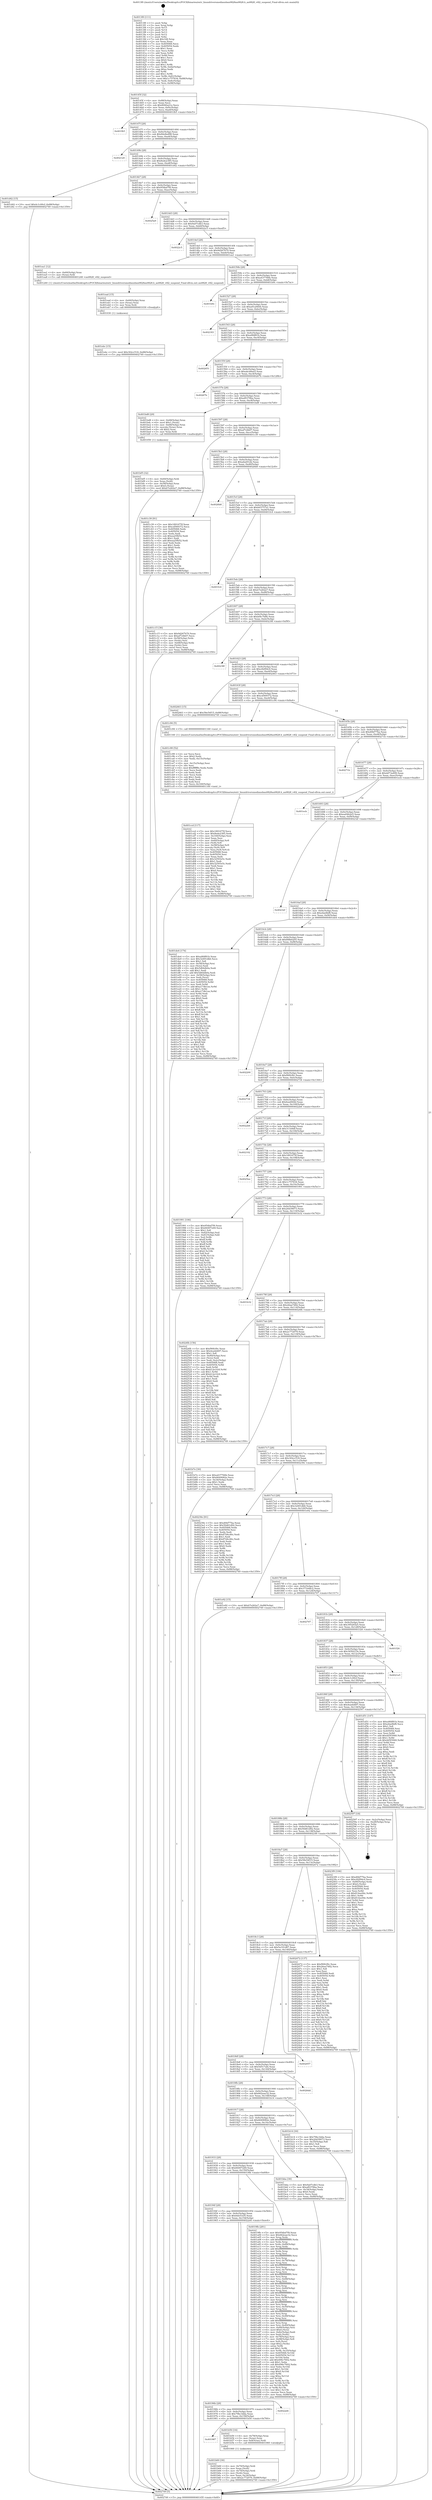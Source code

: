 digraph "0x4013f0" {
  label = "0x4013f0 (/mnt/c/Users/mathe/Desktop/tcc/POCII/binaries/extr_linuxdriversmediausbau0828au0828.h_au0828_v4l2_suspend_Final-ollvm.out::main(0))"
  labelloc = "t"
  node[shape=record]

  Entry [label="",width=0.3,height=0.3,shape=circle,fillcolor=black,style=filled]
  "0x40145f" [label="{
     0x40145f [32]\l
     | [instrs]\l
     &nbsp;&nbsp;0x40145f \<+6\>: mov -0x88(%rbp),%eax\l
     &nbsp;&nbsp;0x401465 \<+2\>: mov %eax,%ecx\l
     &nbsp;&nbsp;0x401467 \<+6\>: sub $0x8040a21e,%ecx\l
     &nbsp;&nbsp;0x40146d \<+6\>: mov %eax,-0x9c(%rbp)\l
     &nbsp;&nbsp;0x401473 \<+6\>: mov %ecx,-0xa0(%rbp)\l
     &nbsp;&nbsp;0x401479 \<+6\>: je 0000000000401fb5 \<main+0xbc5\>\l
  }"]
  "0x401fb5" [label="{
     0x401fb5\l
  }", style=dashed]
  "0x40147f" [label="{
     0x40147f [28]\l
     | [instrs]\l
     &nbsp;&nbsp;0x40147f \<+5\>: jmp 0000000000401484 \<main+0x94\>\l
     &nbsp;&nbsp;0x401484 \<+6\>: mov -0x9c(%rbp),%eax\l
     &nbsp;&nbsp;0x40148a \<+5\>: sub $0x84e8ed98,%eax\l
     &nbsp;&nbsp;0x40148f \<+6\>: mov %eax,-0xa4(%rbp)\l
     &nbsp;&nbsp;0x401495 \<+6\>: je 0000000000402120 \<main+0xd30\>\l
  }"]
  Exit [label="",width=0.3,height=0.3,shape=circle,fillcolor=black,style=filled,peripheries=2]
  "0x402120" [label="{
     0x402120\l
  }", style=dashed]
  "0x40149b" [label="{
     0x40149b [28]\l
     | [instrs]\l
     &nbsp;&nbsp;0x40149b \<+5\>: jmp 00000000004014a0 \<main+0xb0\>\l
     &nbsp;&nbsp;0x4014a0 \<+6\>: mov -0x9c(%rbp),%eax\l
     &nbsp;&nbsp;0x4014a6 \<+5\>: sub $0x8ede2385,%eax\l
     &nbsp;&nbsp;0x4014ab \<+6\>: mov %eax,-0xa8(%rbp)\l
     &nbsp;&nbsp;0x4014b1 \<+6\>: je 0000000000401d42 \<main+0x952\>\l
  }"]
  "0x401ebc" [label="{
     0x401ebc [15]\l
     | [instrs]\l
     &nbsp;&nbsp;0x401ebc \<+10\>: movl $0x302cc518,-0x88(%rbp)\l
     &nbsp;&nbsp;0x401ec6 \<+5\>: jmp 0000000000402749 \<main+0x1359\>\l
  }"]
  "0x401d42" [label="{
     0x401d42 [15]\l
     | [instrs]\l
     &nbsp;&nbsp;0x401d42 \<+10\>: movl $0x4c1c00cf,-0x88(%rbp)\l
     &nbsp;&nbsp;0x401d4c \<+5\>: jmp 0000000000402749 \<main+0x1359\>\l
  }"]
  "0x4014b7" [label="{
     0x4014b7 [28]\l
     | [instrs]\l
     &nbsp;&nbsp;0x4014b7 \<+5\>: jmp 00000000004014bc \<main+0xcc\>\l
     &nbsp;&nbsp;0x4014bc \<+6\>: mov -0x9c(%rbp),%eax\l
     &nbsp;&nbsp;0x4014c2 \<+5\>: sub $0x954bd7f9,%eax\l
     &nbsp;&nbsp;0x4014c7 \<+6\>: mov %eax,-0xac(%rbp)\l
     &nbsp;&nbsp;0x4014cd \<+6\>: je 00000000004025a9 \<main+0x11b9\>\l
  }"]
  "0x401ead" [label="{
     0x401ead [15]\l
     | [instrs]\l
     &nbsp;&nbsp;0x401ead \<+4\>: mov -0x60(%rbp),%rax\l
     &nbsp;&nbsp;0x401eb1 \<+3\>: mov (%rax),%rax\l
     &nbsp;&nbsp;0x401eb4 \<+3\>: mov %rax,%rdi\l
     &nbsp;&nbsp;0x401eb7 \<+5\>: call 0000000000401030 \<free@plt\>\l
     | [calls]\l
     &nbsp;&nbsp;0x401030 \{1\} (unknown)\l
  }"]
  "0x4025a9" [label="{
     0x4025a9\l
  }", style=dashed]
  "0x4014d3" [label="{
     0x4014d3 [28]\l
     | [instrs]\l
     &nbsp;&nbsp;0x4014d3 \<+5\>: jmp 00000000004014d8 \<main+0xe8\>\l
     &nbsp;&nbsp;0x4014d8 \<+6\>: mov -0x9c(%rbp),%eax\l
     &nbsp;&nbsp;0x4014de \<+5\>: sub $0x9a07cdb3,%eax\l
     &nbsp;&nbsp;0x4014e3 \<+6\>: mov %eax,-0xb0(%rbp)\l
     &nbsp;&nbsp;0x4014e9 \<+6\>: je 00000000004022c5 \<main+0xed5\>\l
  }"]
  "0x401ccd" [label="{
     0x401ccd [117]\l
     | [instrs]\l
     &nbsp;&nbsp;0x401ccd \<+5\>: mov $0x1891675f,%ecx\l
     &nbsp;&nbsp;0x401cd2 \<+5\>: mov $0x8ede2385,%edx\l
     &nbsp;&nbsp;0x401cd7 \<+6\>: mov -0x160(%rbp),%esi\l
     &nbsp;&nbsp;0x401cdd \<+3\>: imul %eax,%esi\l
     &nbsp;&nbsp;0x401ce0 \<+4\>: mov -0x60(%rbp),%r8\l
     &nbsp;&nbsp;0x401ce4 \<+3\>: mov (%r8),%r8\l
     &nbsp;&nbsp;0x401ce7 \<+4\>: mov -0x58(%rbp),%r9\l
     &nbsp;&nbsp;0x401ceb \<+3\>: movslq (%r9),%r9\l
     &nbsp;&nbsp;0x401cee \<+4\>: mov %esi,(%r8,%r9,4)\l
     &nbsp;&nbsp;0x401cf2 \<+7\>: mov 0x405068,%eax\l
     &nbsp;&nbsp;0x401cf9 \<+7\>: mov 0x405054,%esi\l
     &nbsp;&nbsp;0x401d00 \<+2\>: mov %eax,%edi\l
     &nbsp;&nbsp;0x401d02 \<+6\>: sub $0x32593e5c,%edi\l
     &nbsp;&nbsp;0x401d08 \<+3\>: sub $0x1,%edi\l
     &nbsp;&nbsp;0x401d0b \<+6\>: add $0x32593e5c,%edi\l
     &nbsp;&nbsp;0x401d11 \<+3\>: imul %edi,%eax\l
     &nbsp;&nbsp;0x401d14 \<+3\>: and $0x1,%eax\l
     &nbsp;&nbsp;0x401d17 \<+3\>: cmp $0x0,%eax\l
     &nbsp;&nbsp;0x401d1a \<+4\>: sete %r10b\l
     &nbsp;&nbsp;0x401d1e \<+3\>: cmp $0xa,%esi\l
     &nbsp;&nbsp;0x401d21 \<+4\>: setl %r11b\l
     &nbsp;&nbsp;0x401d25 \<+3\>: mov %r10b,%bl\l
     &nbsp;&nbsp;0x401d28 \<+3\>: and %r11b,%bl\l
     &nbsp;&nbsp;0x401d2b \<+3\>: xor %r11b,%r10b\l
     &nbsp;&nbsp;0x401d2e \<+3\>: or %r10b,%bl\l
     &nbsp;&nbsp;0x401d31 \<+3\>: test $0x1,%bl\l
     &nbsp;&nbsp;0x401d34 \<+3\>: cmovne %edx,%ecx\l
     &nbsp;&nbsp;0x401d37 \<+6\>: mov %ecx,-0x88(%rbp)\l
     &nbsp;&nbsp;0x401d3d \<+5\>: jmp 0000000000402749 \<main+0x1359\>\l
  }"]
  "0x4022c5" [label="{
     0x4022c5\l
  }", style=dashed]
  "0x4014ef" [label="{
     0x4014ef [28]\l
     | [instrs]\l
     &nbsp;&nbsp;0x4014ef \<+5\>: jmp 00000000004014f4 \<main+0x104\>\l
     &nbsp;&nbsp;0x4014f4 \<+6\>: mov -0x9c(%rbp),%eax\l
     &nbsp;&nbsp;0x4014fa \<+5\>: sub $0x9d267b70,%eax\l
     &nbsp;&nbsp;0x4014ff \<+6\>: mov %eax,-0xb4(%rbp)\l
     &nbsp;&nbsp;0x401505 \<+6\>: je 0000000000401ea1 \<main+0xab1\>\l
  }"]
  "0x401c99" [label="{
     0x401c99 [52]\l
     | [instrs]\l
     &nbsp;&nbsp;0x401c99 \<+2\>: xor %ecx,%ecx\l
     &nbsp;&nbsp;0x401c9b \<+5\>: mov $0x2,%edx\l
     &nbsp;&nbsp;0x401ca0 \<+6\>: mov %edx,-0x15c(%rbp)\l
     &nbsp;&nbsp;0x401ca6 \<+1\>: cltd\l
     &nbsp;&nbsp;0x401ca7 \<+6\>: mov -0x15c(%rbp),%esi\l
     &nbsp;&nbsp;0x401cad \<+2\>: idiv %esi\l
     &nbsp;&nbsp;0x401caf \<+6\>: imul $0xfffffffe,%edx,%edx\l
     &nbsp;&nbsp;0x401cb5 \<+2\>: mov %ecx,%edi\l
     &nbsp;&nbsp;0x401cb7 \<+2\>: sub %edx,%edi\l
     &nbsp;&nbsp;0x401cb9 \<+2\>: mov %ecx,%edx\l
     &nbsp;&nbsp;0x401cbb \<+3\>: sub $0x1,%edx\l
     &nbsp;&nbsp;0x401cbe \<+2\>: add %edx,%edi\l
     &nbsp;&nbsp;0x401cc0 \<+2\>: sub %edi,%ecx\l
     &nbsp;&nbsp;0x401cc2 \<+6\>: mov %ecx,-0x160(%rbp)\l
     &nbsp;&nbsp;0x401cc8 \<+5\>: call 0000000000401160 \<next_i\>\l
     | [calls]\l
     &nbsp;&nbsp;0x401160 \{1\} (/mnt/c/Users/mathe/Desktop/tcc/POCII/binaries/extr_linuxdriversmediausbau0828au0828.h_au0828_v4l2_suspend_Final-ollvm.out::next_i)\l
  }"]
  "0x401ea1" [label="{
     0x401ea1 [12]\l
     | [instrs]\l
     &nbsp;&nbsp;0x401ea1 \<+4\>: mov -0x60(%rbp),%rax\l
     &nbsp;&nbsp;0x401ea5 \<+3\>: mov (%rax),%rdi\l
     &nbsp;&nbsp;0x401ea8 \<+5\>: call 0000000000401240 \<au0828_v4l2_suspend\>\l
     | [calls]\l
     &nbsp;&nbsp;0x401240 \{1\} (/mnt/c/Users/mathe/Desktop/tcc/POCII/binaries/extr_linuxdriversmediausbau0828au0828.h_au0828_v4l2_suspend_Final-ollvm.out::au0828_v4l2_suspend)\l
  }"]
  "0x40150b" [label="{
     0x40150b [28]\l
     | [instrs]\l
     &nbsp;&nbsp;0x40150b \<+5\>: jmp 0000000000401510 \<main+0x120\>\l
     &nbsp;&nbsp;0x401510 \<+6\>: mov -0x9c(%rbp),%eax\l
     &nbsp;&nbsp;0x401516 \<+5\>: sub $0xa437766b,%eax\l
     &nbsp;&nbsp;0x40151b \<+6\>: mov %eax,-0xb8(%rbp)\l
     &nbsp;&nbsp;0x401521 \<+6\>: je 0000000000401b9c \<main+0x7ac\>\l
  }"]
  "0x401bf5" [label="{
     0x401bf5 [32]\l
     | [instrs]\l
     &nbsp;&nbsp;0x401bf5 \<+4\>: mov -0x60(%rbp),%rdi\l
     &nbsp;&nbsp;0x401bf9 \<+3\>: mov %rax,(%rdi)\l
     &nbsp;&nbsp;0x401bfc \<+4\>: mov -0x58(%rbp),%rax\l
     &nbsp;&nbsp;0x401c00 \<+6\>: movl $0x0,(%rax)\l
     &nbsp;&nbsp;0x401c06 \<+10\>: movl $0xb7e262a7,-0x88(%rbp)\l
     &nbsp;&nbsp;0x401c10 \<+5\>: jmp 0000000000402749 \<main+0x1359\>\l
  }"]
  "0x401b9c" [label="{
     0x401b9c\l
  }", style=dashed]
  "0x401527" [label="{
     0x401527 [28]\l
     | [instrs]\l
     &nbsp;&nbsp;0x401527 \<+5\>: jmp 000000000040152c \<main+0x13c\>\l
     &nbsp;&nbsp;0x40152c \<+6\>: mov -0x9c(%rbp),%eax\l
     &nbsp;&nbsp;0x401532 \<+5\>: sub $0xa91a9444,%eax\l
     &nbsp;&nbsp;0x401537 \<+6\>: mov %eax,-0xbc(%rbp)\l
     &nbsp;&nbsp;0x40153d \<+6\>: je 0000000000402183 \<main+0xd93\>\l
  }"]
  "0x401b60" [label="{
     0x401b60 [30]\l
     | [instrs]\l
     &nbsp;&nbsp;0x401b60 \<+4\>: mov -0x70(%rbp),%rdi\l
     &nbsp;&nbsp;0x401b64 \<+2\>: mov %eax,(%rdi)\l
     &nbsp;&nbsp;0x401b66 \<+4\>: mov -0x70(%rbp),%rdi\l
     &nbsp;&nbsp;0x401b6a \<+2\>: mov (%rdi),%eax\l
     &nbsp;&nbsp;0x401b6c \<+3\>: mov %eax,-0x34(%rbp)\l
     &nbsp;&nbsp;0x401b6f \<+10\>: movl $0x2c772079,-0x88(%rbp)\l
     &nbsp;&nbsp;0x401b79 \<+5\>: jmp 0000000000402749 \<main+0x1359\>\l
  }"]
  "0x402183" [label="{
     0x402183\l
  }", style=dashed]
  "0x401543" [label="{
     0x401543 [28]\l
     | [instrs]\l
     &nbsp;&nbsp;0x401543 \<+5\>: jmp 0000000000401548 \<main+0x158\>\l
     &nbsp;&nbsp;0x401548 \<+6\>: mov -0x9c(%rbp),%eax\l
     &nbsp;&nbsp;0x40154e \<+5\>: sub $0xa9fdf81b,%eax\l
     &nbsp;&nbsp;0x401553 \<+6\>: mov %eax,-0xc0(%rbp)\l
     &nbsp;&nbsp;0x401559 \<+6\>: je 0000000000402651 \<main+0x1261\>\l
  }"]
  "0x401987" [label="{
     0x401987\l
  }", style=dashed]
  "0x402651" [label="{
     0x402651\l
  }", style=dashed]
  "0x40155f" [label="{
     0x40155f [28]\l
     | [instrs]\l
     &nbsp;&nbsp;0x40155f \<+5\>: jmp 0000000000401564 \<main+0x174\>\l
     &nbsp;&nbsp;0x401564 \<+6\>: mov -0x9c(%rbp),%eax\l
     &nbsp;&nbsp;0x40156a \<+5\>: sub $0xabc48ae5,%eax\l
     &nbsp;&nbsp;0x40156f \<+6\>: mov %eax,-0xc4(%rbp)\l
     &nbsp;&nbsp;0x401575 \<+6\>: je 000000000040267b \<main+0x128b\>\l
  }"]
  "0x401b50" [label="{
     0x401b50 [16]\l
     | [instrs]\l
     &nbsp;&nbsp;0x401b50 \<+4\>: mov -0x78(%rbp),%rax\l
     &nbsp;&nbsp;0x401b54 \<+3\>: mov (%rax),%rax\l
     &nbsp;&nbsp;0x401b57 \<+4\>: mov 0x8(%rax),%rdi\l
     &nbsp;&nbsp;0x401b5b \<+5\>: call 0000000000401060 \<atoi@plt\>\l
     | [calls]\l
     &nbsp;&nbsp;0x401060 \{1\} (unknown)\l
  }"]
  "0x40267b" [label="{
     0x40267b\l
  }", style=dashed]
  "0x40157b" [label="{
     0x40157b [28]\l
     | [instrs]\l
     &nbsp;&nbsp;0x40157b \<+5\>: jmp 0000000000401580 \<main+0x190\>\l
     &nbsp;&nbsp;0x401580 \<+6\>: mov -0x9c(%rbp),%eax\l
     &nbsp;&nbsp;0x401586 \<+5\>: sub $0xaf0378ba,%eax\l
     &nbsp;&nbsp;0x40158b \<+6\>: mov %eax,-0xc8(%rbp)\l
     &nbsp;&nbsp;0x401591 \<+6\>: je 0000000000401bd8 \<main+0x7e8\>\l
  }"]
  "0x40196b" [label="{
     0x40196b [28]\l
     | [instrs]\l
     &nbsp;&nbsp;0x40196b \<+5\>: jmp 0000000000401970 \<main+0x580\>\l
     &nbsp;&nbsp;0x401970 \<+6\>: mov -0x9c(%rbp),%eax\l
     &nbsp;&nbsp;0x401976 \<+5\>: sub $0x79bc3dda,%eax\l
     &nbsp;&nbsp;0x40197b \<+6\>: mov %eax,-0x158(%rbp)\l
     &nbsp;&nbsp;0x401981 \<+6\>: je 0000000000401b50 \<main+0x760\>\l
  }"]
  "0x401bd8" [label="{
     0x401bd8 [29]\l
     | [instrs]\l
     &nbsp;&nbsp;0x401bd8 \<+4\>: mov -0x68(%rbp),%rax\l
     &nbsp;&nbsp;0x401bdc \<+6\>: movl $0x1,(%rax)\l
     &nbsp;&nbsp;0x401be2 \<+4\>: mov -0x68(%rbp),%rax\l
     &nbsp;&nbsp;0x401be6 \<+3\>: movslq (%rax),%rax\l
     &nbsp;&nbsp;0x401be9 \<+4\>: shl $0x2,%rax\l
     &nbsp;&nbsp;0x401bed \<+3\>: mov %rax,%rdi\l
     &nbsp;&nbsp;0x401bf0 \<+5\>: call 0000000000401050 \<malloc@plt\>\l
     | [calls]\l
     &nbsp;&nbsp;0x401050 \{1\} (unknown)\l
  }"]
  "0x401597" [label="{
     0x401597 [28]\l
     | [instrs]\l
     &nbsp;&nbsp;0x401597 \<+5\>: jmp 000000000040159c \<main+0x1ac\>\l
     &nbsp;&nbsp;0x40159c \<+6\>: mov -0x9c(%rbp),%eax\l
     &nbsp;&nbsp;0x4015a2 \<+5\>: sub $0xaf7c6b07,%eax\l
     &nbsp;&nbsp;0x4015a7 \<+6\>: mov %eax,-0xcc(%rbp)\l
     &nbsp;&nbsp;0x4015ad \<+6\>: je 0000000000401c39 \<main+0x849\>\l
  }"]
  "0x4022d4" [label="{
     0x4022d4\l
  }", style=dashed]
  "0x401c39" [label="{
     0x401c39 [91]\l
     | [instrs]\l
     &nbsp;&nbsp;0x401c39 \<+5\>: mov $0x1891675f,%eax\l
     &nbsp;&nbsp;0x401c3e \<+5\>: mov $0xcd569372,%ecx\l
     &nbsp;&nbsp;0x401c43 \<+7\>: mov 0x405068,%edx\l
     &nbsp;&nbsp;0x401c4a \<+7\>: mov 0x405054,%esi\l
     &nbsp;&nbsp;0x401c51 \<+2\>: mov %edx,%edi\l
     &nbsp;&nbsp;0x401c53 \<+6\>: sub $0xea25fb52,%edi\l
     &nbsp;&nbsp;0x401c59 \<+3\>: sub $0x1,%edi\l
     &nbsp;&nbsp;0x401c5c \<+6\>: add $0xea25fb52,%edi\l
     &nbsp;&nbsp;0x401c62 \<+3\>: imul %edi,%edx\l
     &nbsp;&nbsp;0x401c65 \<+3\>: and $0x1,%edx\l
     &nbsp;&nbsp;0x401c68 \<+3\>: cmp $0x0,%edx\l
     &nbsp;&nbsp;0x401c6b \<+4\>: sete %r8b\l
     &nbsp;&nbsp;0x401c6f \<+3\>: cmp $0xa,%esi\l
     &nbsp;&nbsp;0x401c72 \<+4\>: setl %r9b\l
     &nbsp;&nbsp;0x401c76 \<+3\>: mov %r8b,%r10b\l
     &nbsp;&nbsp;0x401c79 \<+3\>: and %r9b,%r10b\l
     &nbsp;&nbsp;0x401c7c \<+3\>: xor %r9b,%r8b\l
     &nbsp;&nbsp;0x401c7f \<+3\>: or %r8b,%r10b\l
     &nbsp;&nbsp;0x401c82 \<+4\>: test $0x1,%r10b\l
     &nbsp;&nbsp;0x401c86 \<+3\>: cmovne %ecx,%eax\l
     &nbsp;&nbsp;0x401c89 \<+6\>: mov %eax,-0x88(%rbp)\l
     &nbsp;&nbsp;0x401c8f \<+5\>: jmp 0000000000402749 \<main+0x1359\>\l
  }"]
  "0x4015b3" [label="{
     0x4015b3 [28]\l
     | [instrs]\l
     &nbsp;&nbsp;0x4015b3 \<+5\>: jmp 00000000004015b8 \<main+0x1c8\>\l
     &nbsp;&nbsp;0x4015b8 \<+6\>: mov -0x9c(%rbp),%eax\l
     &nbsp;&nbsp;0x4015be \<+5\>: sub $0xafa291d2,%eax\l
     &nbsp;&nbsp;0x4015c3 \<+6\>: mov %eax,-0xd0(%rbp)\l
     &nbsp;&nbsp;0x4015c9 \<+6\>: je 00000000004026b8 \<main+0x12c8\>\l
  }"]
  "0x40194f" [label="{
     0x40194f [28]\l
     | [instrs]\l
     &nbsp;&nbsp;0x40194f \<+5\>: jmp 0000000000401954 \<main+0x564\>\l
     &nbsp;&nbsp;0x401954 \<+6\>: mov -0x9c(%rbp),%eax\l
     &nbsp;&nbsp;0x40195a \<+5\>: sub $0x6de53cf5,%eax\l
     &nbsp;&nbsp;0x40195f \<+6\>: mov %eax,-0x154(%rbp)\l
     &nbsp;&nbsp;0x401965 \<+6\>: je 00000000004022d4 \<main+0xee4\>\l
  }"]
  "0x4026b8" [label="{
     0x4026b8\l
  }", style=dashed]
  "0x4015cf" [label="{
     0x4015cf [28]\l
     | [instrs]\l
     &nbsp;&nbsp;0x4015cf \<+5\>: jmp 00000000004015d4 \<main+0x1e4\>\l
     &nbsp;&nbsp;0x4015d4 \<+6\>: mov -0x9c(%rbp),%eax\l
     &nbsp;&nbsp;0x4015da \<+5\>: sub $0xb03757a1,%eax\l
     &nbsp;&nbsp;0x4015df \<+6\>: mov %eax,-0xd4(%rbp)\l
     &nbsp;&nbsp;0x4015e5 \<+6\>: je 0000000000401fc4 \<main+0xbd4\>\l
  }"]
  "0x4019fb" [label="{
     0x4019fb [281]\l
     | [instrs]\l
     &nbsp;&nbsp;0x4019fb \<+5\>: mov $0x954bd7f9,%eax\l
     &nbsp;&nbsp;0x401a00 \<+5\>: mov $0x662eae32,%ecx\l
     &nbsp;&nbsp;0x401a05 \<+3\>: mov %rsp,%rdx\l
     &nbsp;&nbsp;0x401a08 \<+4\>: add $0xfffffffffffffff0,%rdx\l
     &nbsp;&nbsp;0x401a0c \<+3\>: mov %rdx,%rsp\l
     &nbsp;&nbsp;0x401a0f \<+4\>: mov %rdx,-0x80(%rbp)\l
     &nbsp;&nbsp;0x401a13 \<+3\>: mov %rsp,%rdx\l
     &nbsp;&nbsp;0x401a16 \<+4\>: add $0xfffffffffffffff0,%rdx\l
     &nbsp;&nbsp;0x401a1a \<+3\>: mov %rdx,%rsp\l
     &nbsp;&nbsp;0x401a1d \<+3\>: mov %rsp,%rsi\l
     &nbsp;&nbsp;0x401a20 \<+4\>: add $0xfffffffffffffff0,%rsi\l
     &nbsp;&nbsp;0x401a24 \<+3\>: mov %rsi,%rsp\l
     &nbsp;&nbsp;0x401a27 \<+4\>: mov %rsi,-0x78(%rbp)\l
     &nbsp;&nbsp;0x401a2b \<+3\>: mov %rsp,%rsi\l
     &nbsp;&nbsp;0x401a2e \<+4\>: add $0xfffffffffffffff0,%rsi\l
     &nbsp;&nbsp;0x401a32 \<+3\>: mov %rsi,%rsp\l
     &nbsp;&nbsp;0x401a35 \<+4\>: mov %rsi,-0x70(%rbp)\l
     &nbsp;&nbsp;0x401a39 \<+3\>: mov %rsp,%rsi\l
     &nbsp;&nbsp;0x401a3c \<+4\>: add $0xfffffffffffffff0,%rsi\l
     &nbsp;&nbsp;0x401a40 \<+3\>: mov %rsi,%rsp\l
     &nbsp;&nbsp;0x401a43 \<+4\>: mov %rsi,-0x68(%rbp)\l
     &nbsp;&nbsp;0x401a47 \<+3\>: mov %rsp,%rsi\l
     &nbsp;&nbsp;0x401a4a \<+4\>: add $0xfffffffffffffff0,%rsi\l
     &nbsp;&nbsp;0x401a4e \<+3\>: mov %rsi,%rsp\l
     &nbsp;&nbsp;0x401a51 \<+4\>: mov %rsi,-0x60(%rbp)\l
     &nbsp;&nbsp;0x401a55 \<+3\>: mov %rsp,%rsi\l
     &nbsp;&nbsp;0x401a58 \<+4\>: add $0xfffffffffffffff0,%rsi\l
     &nbsp;&nbsp;0x401a5c \<+3\>: mov %rsi,%rsp\l
     &nbsp;&nbsp;0x401a5f \<+4\>: mov %rsi,-0x58(%rbp)\l
     &nbsp;&nbsp;0x401a63 \<+3\>: mov %rsp,%rsi\l
     &nbsp;&nbsp;0x401a66 \<+4\>: add $0xfffffffffffffff0,%rsi\l
     &nbsp;&nbsp;0x401a6a \<+3\>: mov %rsi,%rsp\l
     &nbsp;&nbsp;0x401a6d \<+4\>: mov %rsi,-0x50(%rbp)\l
     &nbsp;&nbsp;0x401a71 \<+3\>: mov %rsp,%rsi\l
     &nbsp;&nbsp;0x401a74 \<+4\>: add $0xfffffffffffffff0,%rsi\l
     &nbsp;&nbsp;0x401a78 \<+3\>: mov %rsi,%rsp\l
     &nbsp;&nbsp;0x401a7b \<+4\>: mov %rsi,-0x48(%rbp)\l
     &nbsp;&nbsp;0x401a7f \<+3\>: mov %rsp,%rsi\l
     &nbsp;&nbsp;0x401a82 \<+4\>: add $0xfffffffffffffff0,%rsi\l
     &nbsp;&nbsp;0x401a86 \<+3\>: mov %rsi,%rsp\l
     &nbsp;&nbsp;0x401a89 \<+4\>: mov %rsi,-0x40(%rbp)\l
     &nbsp;&nbsp;0x401a8d \<+4\>: mov -0x80(%rbp),%rsi\l
     &nbsp;&nbsp;0x401a91 \<+6\>: movl $0x0,(%rsi)\l
     &nbsp;&nbsp;0x401a97 \<+6\>: mov -0x8c(%rbp),%edi\l
     &nbsp;&nbsp;0x401a9d \<+2\>: mov %edi,(%rdx)\l
     &nbsp;&nbsp;0x401a9f \<+4\>: mov -0x78(%rbp),%rsi\l
     &nbsp;&nbsp;0x401aa3 \<+7\>: mov -0x98(%rbp),%r8\l
     &nbsp;&nbsp;0x401aaa \<+3\>: mov %r8,(%rsi)\l
     &nbsp;&nbsp;0x401aad \<+3\>: cmpl $0x2,(%rdx)\l
     &nbsp;&nbsp;0x401ab0 \<+4\>: setne %r9b\l
     &nbsp;&nbsp;0x401ab4 \<+4\>: and $0x1,%r9b\l
     &nbsp;&nbsp;0x401ab8 \<+4\>: mov %r9b,-0x35(%rbp)\l
     &nbsp;&nbsp;0x401abc \<+8\>: mov 0x405068,%r10d\l
     &nbsp;&nbsp;0x401ac4 \<+8\>: mov 0x405054,%r11d\l
     &nbsp;&nbsp;0x401acc \<+3\>: mov %r10d,%ebx\l
     &nbsp;&nbsp;0x401acf \<+6\>: add $0x496c7602,%ebx\l
     &nbsp;&nbsp;0x401ad5 \<+3\>: sub $0x1,%ebx\l
     &nbsp;&nbsp;0x401ad8 \<+6\>: sub $0x496c7602,%ebx\l
     &nbsp;&nbsp;0x401ade \<+4\>: imul %ebx,%r10d\l
     &nbsp;&nbsp;0x401ae2 \<+4\>: and $0x1,%r10d\l
     &nbsp;&nbsp;0x401ae6 \<+4\>: cmp $0x0,%r10d\l
     &nbsp;&nbsp;0x401aea \<+4\>: sete %r9b\l
     &nbsp;&nbsp;0x401aee \<+4\>: cmp $0xa,%r11d\l
     &nbsp;&nbsp;0x401af2 \<+4\>: setl %r14b\l
     &nbsp;&nbsp;0x401af6 \<+3\>: mov %r9b,%r15b\l
     &nbsp;&nbsp;0x401af9 \<+3\>: and %r14b,%r15b\l
     &nbsp;&nbsp;0x401afc \<+3\>: xor %r14b,%r9b\l
     &nbsp;&nbsp;0x401aff \<+3\>: or %r9b,%r15b\l
     &nbsp;&nbsp;0x401b02 \<+4\>: test $0x1,%r15b\l
     &nbsp;&nbsp;0x401b06 \<+3\>: cmovne %ecx,%eax\l
     &nbsp;&nbsp;0x401b09 \<+6\>: mov %eax,-0x88(%rbp)\l
     &nbsp;&nbsp;0x401b0f \<+5\>: jmp 0000000000402749 \<main+0x1359\>\l
  }"]
  "0x401fc4" [label="{
     0x401fc4\l
  }", style=dashed]
  "0x4015eb" [label="{
     0x4015eb [28]\l
     | [instrs]\l
     &nbsp;&nbsp;0x4015eb \<+5\>: jmp 00000000004015f0 \<main+0x200\>\l
     &nbsp;&nbsp;0x4015f0 \<+6\>: mov -0x9c(%rbp),%eax\l
     &nbsp;&nbsp;0x4015f6 \<+5\>: sub $0xb7e262a7,%eax\l
     &nbsp;&nbsp;0x4015fb \<+6\>: mov %eax,-0xd8(%rbp)\l
     &nbsp;&nbsp;0x401601 \<+6\>: je 0000000000401c15 \<main+0x825\>\l
  }"]
  "0x401933" [label="{
     0x401933 [28]\l
     | [instrs]\l
     &nbsp;&nbsp;0x401933 \<+5\>: jmp 0000000000401938 \<main+0x548\>\l
     &nbsp;&nbsp;0x401938 \<+6\>: mov -0x9c(%rbp),%eax\l
     &nbsp;&nbsp;0x40193e \<+5\>: sub $0x66497249,%eax\l
     &nbsp;&nbsp;0x401943 \<+6\>: mov %eax,-0x150(%rbp)\l
     &nbsp;&nbsp;0x401949 \<+6\>: je 00000000004019fb \<main+0x60b\>\l
  }"]
  "0x401c15" [label="{
     0x401c15 [36]\l
     | [instrs]\l
     &nbsp;&nbsp;0x401c15 \<+5\>: mov $0x9d267b70,%eax\l
     &nbsp;&nbsp;0x401c1a \<+5\>: mov $0xaf7c6b07,%ecx\l
     &nbsp;&nbsp;0x401c1f \<+4\>: mov -0x58(%rbp),%rdx\l
     &nbsp;&nbsp;0x401c23 \<+2\>: mov (%rdx),%esi\l
     &nbsp;&nbsp;0x401c25 \<+4\>: mov -0x68(%rbp),%rdx\l
     &nbsp;&nbsp;0x401c29 \<+2\>: cmp (%rdx),%esi\l
     &nbsp;&nbsp;0x401c2b \<+3\>: cmovl %ecx,%eax\l
     &nbsp;&nbsp;0x401c2e \<+6\>: mov %eax,-0x88(%rbp)\l
     &nbsp;&nbsp;0x401c34 \<+5\>: jmp 0000000000402749 \<main+0x1359\>\l
  }"]
  "0x401607" [label="{
     0x401607 [28]\l
     | [instrs]\l
     &nbsp;&nbsp;0x401607 \<+5\>: jmp 000000000040160c \<main+0x21c\>\l
     &nbsp;&nbsp;0x40160c \<+6\>: mov -0x9c(%rbp),%eax\l
     &nbsp;&nbsp;0x401612 \<+5\>: sub $0xbf4c7b8b,%eax\l
     &nbsp;&nbsp;0x401617 \<+6\>: mov %eax,-0xdc(%rbp)\l
     &nbsp;&nbsp;0x40161d \<+6\>: je 000000000040238f \<main+0xf9f\>\l
  }"]
  "0x401bba" [label="{
     0x401bba [30]\l
     | [instrs]\l
     &nbsp;&nbsp;0x401bba \<+5\>: mov $0x9a07cdb3,%eax\l
     &nbsp;&nbsp;0x401bbf \<+5\>: mov $0xaf0378ba,%ecx\l
     &nbsp;&nbsp;0x401bc4 \<+3\>: mov -0x34(%rbp),%edx\l
     &nbsp;&nbsp;0x401bc7 \<+3\>: cmp $0x0,%edx\l
     &nbsp;&nbsp;0x401bca \<+3\>: cmove %ecx,%eax\l
     &nbsp;&nbsp;0x401bcd \<+6\>: mov %eax,-0x88(%rbp)\l
     &nbsp;&nbsp;0x401bd3 \<+5\>: jmp 0000000000402749 \<main+0x1359\>\l
  }"]
  "0x40238f" [label="{
     0x40238f\l
  }", style=dashed]
  "0x401623" [label="{
     0x401623 [28]\l
     | [instrs]\l
     &nbsp;&nbsp;0x401623 \<+5\>: jmp 0000000000401628 \<main+0x238\>\l
     &nbsp;&nbsp;0x401628 \<+6\>: mov -0x9c(%rbp),%eax\l
     &nbsp;&nbsp;0x40162e \<+5\>: sub $0xc82f94c0,%eax\l
     &nbsp;&nbsp;0x401633 \<+6\>: mov %eax,-0xe0(%rbp)\l
     &nbsp;&nbsp;0x401639 \<+6\>: je 0000000000402463 \<main+0x1073\>\l
  }"]
  "0x401917" [label="{
     0x401917 [28]\l
     | [instrs]\l
     &nbsp;&nbsp;0x401917 \<+5\>: jmp 000000000040191c \<main+0x52c\>\l
     &nbsp;&nbsp;0x40191c \<+6\>: mov -0x9c(%rbp),%eax\l
     &nbsp;&nbsp;0x401922 \<+5\>: sub $0x6649082e,%eax\l
     &nbsp;&nbsp;0x401927 \<+6\>: mov %eax,-0x14c(%rbp)\l
     &nbsp;&nbsp;0x40192d \<+6\>: je 0000000000401bba \<main+0x7ca\>\l
  }"]
  "0x402463" [label="{
     0x402463 [15]\l
     | [instrs]\l
     &nbsp;&nbsp;0x402463 \<+10\>: movl $0x58e54f15,-0x88(%rbp)\l
     &nbsp;&nbsp;0x40246d \<+5\>: jmp 0000000000402749 \<main+0x1359\>\l
  }"]
  "0x40163f" [label="{
     0x40163f [28]\l
     | [instrs]\l
     &nbsp;&nbsp;0x40163f \<+5\>: jmp 0000000000401644 \<main+0x254\>\l
     &nbsp;&nbsp;0x401644 \<+6\>: mov -0x9c(%rbp),%eax\l
     &nbsp;&nbsp;0x40164a \<+5\>: sub $0xcd569372,%eax\l
     &nbsp;&nbsp;0x40164f \<+6\>: mov %eax,-0xe4(%rbp)\l
     &nbsp;&nbsp;0x401655 \<+6\>: je 0000000000401c94 \<main+0x8a4\>\l
  }"]
  "0x401b14" [label="{
     0x401b14 [30]\l
     | [instrs]\l
     &nbsp;&nbsp;0x401b14 \<+5\>: mov $0x79bc3dda,%eax\l
     &nbsp;&nbsp;0x401b19 \<+5\>: mov $0x20d39073,%ecx\l
     &nbsp;&nbsp;0x401b1e \<+3\>: mov -0x35(%rbp),%dl\l
     &nbsp;&nbsp;0x401b21 \<+3\>: test $0x1,%dl\l
     &nbsp;&nbsp;0x401b24 \<+3\>: cmovne %ecx,%eax\l
     &nbsp;&nbsp;0x401b27 \<+6\>: mov %eax,-0x88(%rbp)\l
     &nbsp;&nbsp;0x401b2d \<+5\>: jmp 0000000000402749 \<main+0x1359\>\l
  }"]
  "0x401c94" [label="{
     0x401c94 [5]\l
     | [instrs]\l
     &nbsp;&nbsp;0x401c94 \<+5\>: call 0000000000401160 \<next_i\>\l
     | [calls]\l
     &nbsp;&nbsp;0x401160 \{1\} (/mnt/c/Users/mathe/Desktop/tcc/POCII/binaries/extr_linuxdriversmediausbau0828au0828.h_au0828_v4l2_suspend_Final-ollvm.out::next_i)\l
  }"]
  "0x40165b" [label="{
     0x40165b [28]\l
     | [instrs]\l
     &nbsp;&nbsp;0x40165b \<+5\>: jmp 0000000000401660 \<main+0x270\>\l
     &nbsp;&nbsp;0x401660 \<+6\>: mov -0x9c(%rbp),%eax\l
     &nbsp;&nbsp;0x401666 \<+5\>: sub $0xd0bf77ba,%eax\l
     &nbsp;&nbsp;0x40166b \<+6\>: mov %eax,-0xe8(%rbp)\l
     &nbsp;&nbsp;0x401671 \<+6\>: je 000000000040271b \<main+0x132b\>\l
  }"]
  "0x4018fb" [label="{
     0x4018fb [28]\l
     | [instrs]\l
     &nbsp;&nbsp;0x4018fb \<+5\>: jmp 0000000000401900 \<main+0x510\>\l
     &nbsp;&nbsp;0x401900 \<+6\>: mov -0x9c(%rbp),%eax\l
     &nbsp;&nbsp;0x401906 \<+5\>: sub $0x662eae32,%eax\l
     &nbsp;&nbsp;0x40190b \<+6\>: mov %eax,-0x148(%rbp)\l
     &nbsp;&nbsp;0x401911 \<+6\>: je 0000000000401b14 \<main+0x724\>\l
  }"]
  "0x40271b" [label="{
     0x40271b\l
  }", style=dashed]
  "0x401677" [label="{
     0x401677 [28]\l
     | [instrs]\l
     &nbsp;&nbsp;0x401677 \<+5\>: jmp 000000000040167c \<main+0x28c\>\l
     &nbsp;&nbsp;0x40167c \<+6\>: mov -0x9c(%rbp),%eax\l
     &nbsp;&nbsp;0x401682 \<+5\>: sub $0xdd73a499,%eax\l
     &nbsp;&nbsp;0x401687 \<+6\>: mov %eax,-0xec(%rbp)\l
     &nbsp;&nbsp;0x40168d \<+6\>: je 0000000000401ecb \<main+0xadb\>\l
  }"]
  "0x4026dd" [label="{
     0x4026dd\l
  }", style=dashed]
  "0x401ecb" [label="{
     0x401ecb\l
  }", style=dashed]
  "0x401693" [label="{
     0x401693 [28]\l
     | [instrs]\l
     &nbsp;&nbsp;0x401693 \<+5\>: jmp 0000000000401698 \<main+0x2a8\>\l
     &nbsp;&nbsp;0x401698 \<+6\>: mov -0x9c(%rbp),%eax\l
     &nbsp;&nbsp;0x40169e \<+5\>: sub $0xea04b2e5,%eax\l
     &nbsp;&nbsp;0x4016a3 \<+6\>: mov %eax,-0xf0(%rbp)\l
     &nbsp;&nbsp;0x4016a9 \<+6\>: je 000000000040232f \<main+0xf3f\>\l
  }"]
  "0x4018df" [label="{
     0x4018df [28]\l
     | [instrs]\l
     &nbsp;&nbsp;0x4018df \<+5\>: jmp 00000000004018e4 \<main+0x4f4\>\l
     &nbsp;&nbsp;0x4018e4 \<+6\>: mov -0x9c(%rbp),%eax\l
     &nbsp;&nbsp;0x4018ea \<+5\>: sub $0x5d517afe,%eax\l
     &nbsp;&nbsp;0x4018ef \<+6\>: mov %eax,-0x144(%rbp)\l
     &nbsp;&nbsp;0x4018f5 \<+6\>: je 00000000004026dd \<main+0x12ed\>\l
  }"]
  "0x40232f" [label="{
     0x40232f\l
  }", style=dashed]
  "0x4016af" [label="{
     0x4016af [28]\l
     | [instrs]\l
     &nbsp;&nbsp;0x4016af \<+5\>: jmp 00000000004016b4 \<main+0x2c4\>\l
     &nbsp;&nbsp;0x4016b4 \<+6\>: mov -0x9c(%rbp),%eax\l
     &nbsp;&nbsp;0x4016ba \<+5\>: sub $0xefae8bf8,%eax\l
     &nbsp;&nbsp;0x4016bf \<+6\>: mov %eax,-0xf4(%rbp)\l
     &nbsp;&nbsp;0x4016c5 \<+6\>: je 0000000000401de4 \<main+0x9f4\>\l
  }"]
  "0x402057" [label="{
     0x402057\l
  }", style=dashed]
  "0x401de4" [label="{
     0x401de4 [174]\l
     | [instrs]\l
     &nbsp;&nbsp;0x401de4 \<+5\>: mov $0xa9fdf81b,%eax\l
     &nbsp;&nbsp;0x401de9 \<+5\>: mov $0x32491db6,%ecx\l
     &nbsp;&nbsp;0x401dee \<+2\>: mov $0x1,%dl\l
     &nbsp;&nbsp;0x401df0 \<+4\>: mov -0x58(%rbp),%rsi\l
     &nbsp;&nbsp;0x401df4 \<+2\>: mov (%rsi),%edi\l
     &nbsp;&nbsp;0x401df6 \<+6\>: sub $0x5d64db0a,%edi\l
     &nbsp;&nbsp;0x401dfc \<+3\>: add $0x1,%edi\l
     &nbsp;&nbsp;0x401dff \<+6\>: add $0x5d64db0a,%edi\l
     &nbsp;&nbsp;0x401e05 \<+4\>: mov -0x58(%rbp),%rsi\l
     &nbsp;&nbsp;0x401e09 \<+2\>: mov %edi,(%rsi)\l
     &nbsp;&nbsp;0x401e0b \<+7\>: mov 0x405068,%edi\l
     &nbsp;&nbsp;0x401e12 \<+8\>: mov 0x405054,%r8d\l
     &nbsp;&nbsp;0x401e1a \<+3\>: mov %edi,%r9d\l
     &nbsp;&nbsp;0x401e1d \<+7\>: add $0xa17db1ee,%r9d\l
     &nbsp;&nbsp;0x401e24 \<+4\>: sub $0x1,%r9d\l
     &nbsp;&nbsp;0x401e28 \<+7\>: sub $0xa17db1ee,%r9d\l
     &nbsp;&nbsp;0x401e2f \<+4\>: imul %r9d,%edi\l
     &nbsp;&nbsp;0x401e33 \<+3\>: and $0x1,%edi\l
     &nbsp;&nbsp;0x401e36 \<+3\>: cmp $0x0,%edi\l
     &nbsp;&nbsp;0x401e39 \<+4\>: sete %r10b\l
     &nbsp;&nbsp;0x401e3d \<+4\>: cmp $0xa,%r8d\l
     &nbsp;&nbsp;0x401e41 \<+4\>: setl %r11b\l
     &nbsp;&nbsp;0x401e45 \<+3\>: mov %r10b,%bl\l
     &nbsp;&nbsp;0x401e48 \<+3\>: xor $0xff,%bl\l
     &nbsp;&nbsp;0x401e4b \<+3\>: mov %r11b,%r14b\l
     &nbsp;&nbsp;0x401e4e \<+4\>: xor $0xff,%r14b\l
     &nbsp;&nbsp;0x401e52 \<+3\>: xor $0x1,%dl\l
     &nbsp;&nbsp;0x401e55 \<+3\>: mov %bl,%r15b\l
     &nbsp;&nbsp;0x401e58 \<+4\>: and $0xff,%r15b\l
     &nbsp;&nbsp;0x401e5c \<+3\>: and %dl,%r10b\l
     &nbsp;&nbsp;0x401e5f \<+3\>: mov %r14b,%r12b\l
     &nbsp;&nbsp;0x401e62 \<+4\>: and $0xff,%r12b\l
     &nbsp;&nbsp;0x401e66 \<+3\>: and %dl,%r11b\l
     &nbsp;&nbsp;0x401e69 \<+3\>: or %r10b,%r15b\l
     &nbsp;&nbsp;0x401e6c \<+3\>: or %r11b,%r12b\l
     &nbsp;&nbsp;0x401e6f \<+3\>: xor %r12b,%r15b\l
     &nbsp;&nbsp;0x401e72 \<+3\>: or %r14b,%bl\l
     &nbsp;&nbsp;0x401e75 \<+3\>: xor $0xff,%bl\l
     &nbsp;&nbsp;0x401e78 \<+3\>: or $0x1,%dl\l
     &nbsp;&nbsp;0x401e7b \<+2\>: and %dl,%bl\l
     &nbsp;&nbsp;0x401e7d \<+3\>: or %bl,%r15b\l
     &nbsp;&nbsp;0x401e80 \<+4\>: test $0x1,%r15b\l
     &nbsp;&nbsp;0x401e84 \<+3\>: cmovne %ecx,%eax\l
     &nbsp;&nbsp;0x401e87 \<+6\>: mov %eax,-0x88(%rbp)\l
     &nbsp;&nbsp;0x401e8d \<+5\>: jmp 0000000000402749 \<main+0x1359\>\l
  }"]
  "0x4016cb" [label="{
     0x4016cb [28]\l
     | [instrs]\l
     &nbsp;&nbsp;0x4016cb \<+5\>: jmp 00000000004016d0 \<main+0x2e0\>\l
     &nbsp;&nbsp;0x4016d0 \<+6\>: mov -0x9c(%rbp),%eax\l
     &nbsp;&nbsp;0x4016d6 \<+5\>: sub $0xf08b0205,%eax\l
     &nbsp;&nbsp;0x4016db \<+6\>: mov %eax,-0xf8(%rbp)\l
     &nbsp;&nbsp;0x4016e1 \<+6\>: je 0000000000402200 \<main+0xe10\>\l
  }"]
  "0x4018c3" [label="{
     0x4018c3 [28]\l
     | [instrs]\l
     &nbsp;&nbsp;0x4018c3 \<+5\>: jmp 00000000004018c8 \<main+0x4d8\>\l
     &nbsp;&nbsp;0x4018c8 \<+6\>: mov -0x9c(%rbp),%eax\l
     &nbsp;&nbsp;0x4018ce \<+5\>: sub $0x5a191d87,%eax\l
     &nbsp;&nbsp;0x4018d3 \<+6\>: mov %eax,-0x140(%rbp)\l
     &nbsp;&nbsp;0x4018d9 \<+6\>: je 0000000000402057 \<main+0xc67\>\l
  }"]
  "0x402200" [label="{
     0x402200\l
  }", style=dashed]
  "0x4016e7" [label="{
     0x4016e7 [28]\l
     | [instrs]\l
     &nbsp;&nbsp;0x4016e7 \<+5\>: jmp 00000000004016ec \<main+0x2fc\>\l
     &nbsp;&nbsp;0x4016ec \<+6\>: mov -0x9c(%rbp),%eax\l
     &nbsp;&nbsp;0x4016f2 \<+5\>: sub $0xf90fcf0c,%eax\l
     &nbsp;&nbsp;0x4016f7 \<+6\>: mov %eax,-0xfc(%rbp)\l
     &nbsp;&nbsp;0x4016fd \<+6\>: je 0000000000402734 \<main+0x1344\>\l
  }"]
  "0x402472" [label="{
     0x402472 [137]\l
     | [instrs]\l
     &nbsp;&nbsp;0x402472 \<+5\>: mov $0xf90fcf0c,%eax\l
     &nbsp;&nbsp;0x402477 \<+5\>: mov $0x26aa7482,%ecx\l
     &nbsp;&nbsp;0x40247c \<+2\>: mov $0x1,%dl\l
     &nbsp;&nbsp;0x40247e \<+2\>: xor %esi,%esi\l
     &nbsp;&nbsp;0x402480 \<+7\>: mov 0x405068,%edi\l
     &nbsp;&nbsp;0x402487 \<+8\>: mov 0x405054,%r8d\l
     &nbsp;&nbsp;0x40248f \<+3\>: sub $0x1,%esi\l
     &nbsp;&nbsp;0x402492 \<+3\>: mov %edi,%r9d\l
     &nbsp;&nbsp;0x402495 \<+3\>: add %esi,%r9d\l
     &nbsp;&nbsp;0x402498 \<+4\>: imul %r9d,%edi\l
     &nbsp;&nbsp;0x40249c \<+3\>: and $0x1,%edi\l
     &nbsp;&nbsp;0x40249f \<+3\>: cmp $0x0,%edi\l
     &nbsp;&nbsp;0x4024a2 \<+4\>: sete %r10b\l
     &nbsp;&nbsp;0x4024a6 \<+4\>: cmp $0xa,%r8d\l
     &nbsp;&nbsp;0x4024aa \<+4\>: setl %r11b\l
     &nbsp;&nbsp;0x4024ae \<+3\>: mov %r10b,%bl\l
     &nbsp;&nbsp;0x4024b1 \<+3\>: xor $0xff,%bl\l
     &nbsp;&nbsp;0x4024b4 \<+3\>: mov %r11b,%r14b\l
     &nbsp;&nbsp;0x4024b7 \<+4\>: xor $0xff,%r14b\l
     &nbsp;&nbsp;0x4024bb \<+3\>: xor $0x0,%dl\l
     &nbsp;&nbsp;0x4024be \<+3\>: mov %bl,%r15b\l
     &nbsp;&nbsp;0x4024c1 \<+4\>: and $0x0,%r15b\l
     &nbsp;&nbsp;0x4024c5 \<+3\>: and %dl,%r10b\l
     &nbsp;&nbsp;0x4024c8 \<+3\>: mov %r14b,%r12b\l
     &nbsp;&nbsp;0x4024cb \<+4\>: and $0x0,%r12b\l
     &nbsp;&nbsp;0x4024cf \<+3\>: and %dl,%r11b\l
     &nbsp;&nbsp;0x4024d2 \<+3\>: or %r10b,%r15b\l
     &nbsp;&nbsp;0x4024d5 \<+3\>: or %r11b,%r12b\l
     &nbsp;&nbsp;0x4024d8 \<+3\>: xor %r12b,%r15b\l
     &nbsp;&nbsp;0x4024db \<+3\>: or %r14b,%bl\l
     &nbsp;&nbsp;0x4024de \<+3\>: xor $0xff,%bl\l
     &nbsp;&nbsp;0x4024e1 \<+3\>: or $0x0,%dl\l
     &nbsp;&nbsp;0x4024e4 \<+2\>: and %dl,%bl\l
     &nbsp;&nbsp;0x4024e6 \<+3\>: or %bl,%r15b\l
     &nbsp;&nbsp;0x4024e9 \<+4\>: test $0x1,%r15b\l
     &nbsp;&nbsp;0x4024ed \<+3\>: cmovne %ecx,%eax\l
     &nbsp;&nbsp;0x4024f0 \<+6\>: mov %eax,-0x88(%rbp)\l
     &nbsp;&nbsp;0x4024f6 \<+5\>: jmp 0000000000402749 \<main+0x1359\>\l
  }"]
  "0x402734" [label="{
     0x402734\l
  }", style=dashed]
  "0x401703" [label="{
     0x401703 [28]\l
     | [instrs]\l
     &nbsp;&nbsp;0x401703 \<+5\>: jmp 0000000000401708 \<main+0x318\>\l
     &nbsp;&nbsp;0x401708 \<+6\>: mov -0x9c(%rbp),%eax\l
     &nbsp;&nbsp;0x40170e \<+5\>: sub $0xfea2844d,%eax\l
     &nbsp;&nbsp;0x401713 \<+6\>: mov %eax,-0x100(%rbp)\l
     &nbsp;&nbsp;0x401719 \<+6\>: je 00000000004022b6 \<main+0xec6\>\l
  }"]
  "0x4018a7" [label="{
     0x4018a7 [28]\l
     | [instrs]\l
     &nbsp;&nbsp;0x4018a7 \<+5\>: jmp 00000000004018ac \<main+0x4bc\>\l
     &nbsp;&nbsp;0x4018ac \<+6\>: mov -0x9c(%rbp),%eax\l
     &nbsp;&nbsp;0x4018b2 \<+5\>: sub $0x58e54f15,%eax\l
     &nbsp;&nbsp;0x4018b7 \<+6\>: mov %eax,-0x13c(%rbp)\l
     &nbsp;&nbsp;0x4018bd \<+6\>: je 0000000000402472 \<main+0x1082\>\l
  }"]
  "0x4022b6" [label="{
     0x4022b6\l
  }", style=dashed]
  "0x40171f" [label="{
     0x40171f [28]\l
     | [instrs]\l
     &nbsp;&nbsp;0x40171f \<+5\>: jmp 0000000000401724 \<main+0x334\>\l
     &nbsp;&nbsp;0x401724 \<+6\>: mov -0x9c(%rbp),%eax\l
     &nbsp;&nbsp;0x40172a \<+5\>: sub $0x311b9df,%eax\l
     &nbsp;&nbsp;0x40172f \<+6\>: mov %eax,-0x104(%rbp)\l
     &nbsp;&nbsp;0x401735 \<+6\>: je 0000000000402102 \<main+0xd12\>\l
  }"]
  "0x4023f9" [label="{
     0x4023f9 [106]\l
     | [instrs]\l
     &nbsp;&nbsp;0x4023f9 \<+5\>: mov $0xd0bf77ba,%eax\l
     &nbsp;&nbsp;0x4023fe \<+5\>: mov $0xc82f94c0,%ecx\l
     &nbsp;&nbsp;0x402403 \<+4\>: mov -0x80(%rbp),%rdx\l
     &nbsp;&nbsp;0x402407 \<+6\>: movl $0x0,(%rdx)\l
     &nbsp;&nbsp;0x40240d \<+7\>: mov 0x405068,%esi\l
     &nbsp;&nbsp;0x402414 \<+7\>: mov 0x405054,%edi\l
     &nbsp;&nbsp;0x40241b \<+3\>: mov %esi,%r8d\l
     &nbsp;&nbsp;0x40241e \<+7\>: sub $0x814ee94c,%r8d\l
     &nbsp;&nbsp;0x402425 \<+4\>: sub $0x1,%r8d\l
     &nbsp;&nbsp;0x402429 \<+7\>: add $0x814ee94c,%r8d\l
     &nbsp;&nbsp;0x402430 \<+4\>: imul %r8d,%esi\l
     &nbsp;&nbsp;0x402434 \<+3\>: and $0x1,%esi\l
     &nbsp;&nbsp;0x402437 \<+3\>: cmp $0x0,%esi\l
     &nbsp;&nbsp;0x40243a \<+4\>: sete %r9b\l
     &nbsp;&nbsp;0x40243e \<+3\>: cmp $0xa,%edi\l
     &nbsp;&nbsp;0x402441 \<+4\>: setl %r10b\l
     &nbsp;&nbsp;0x402445 \<+3\>: mov %r9b,%r11b\l
     &nbsp;&nbsp;0x402448 \<+3\>: and %r10b,%r11b\l
     &nbsp;&nbsp;0x40244b \<+3\>: xor %r10b,%r9b\l
     &nbsp;&nbsp;0x40244e \<+3\>: or %r9b,%r11b\l
     &nbsp;&nbsp;0x402451 \<+4\>: test $0x1,%r11b\l
     &nbsp;&nbsp;0x402455 \<+3\>: cmovne %ecx,%eax\l
     &nbsp;&nbsp;0x402458 \<+6\>: mov %eax,-0x88(%rbp)\l
     &nbsp;&nbsp;0x40245e \<+5\>: jmp 0000000000402749 \<main+0x1359\>\l
  }"]
  "0x402102" [label="{
     0x402102\l
  }", style=dashed]
  "0x40173b" [label="{
     0x40173b [28]\l
     | [instrs]\l
     &nbsp;&nbsp;0x40173b \<+5\>: jmp 0000000000401740 \<main+0x350\>\l
     &nbsp;&nbsp;0x401740 \<+6\>: mov -0x9c(%rbp),%eax\l
     &nbsp;&nbsp;0x401746 \<+5\>: sub $0x1891675f,%eax\l
     &nbsp;&nbsp;0x40174b \<+6\>: mov %eax,-0x108(%rbp)\l
     &nbsp;&nbsp;0x401751 \<+6\>: je 00000000004025ee \<main+0x11fe\>\l
  }"]
  "0x40188b" [label="{
     0x40188b [28]\l
     | [instrs]\l
     &nbsp;&nbsp;0x40188b \<+5\>: jmp 0000000000401890 \<main+0x4a0\>\l
     &nbsp;&nbsp;0x401890 \<+6\>: mov -0x9c(%rbp),%eax\l
     &nbsp;&nbsp;0x401896 \<+5\>: sub $0x50d61d92,%eax\l
     &nbsp;&nbsp;0x40189b \<+6\>: mov %eax,-0x138(%rbp)\l
     &nbsp;&nbsp;0x4018a1 \<+6\>: je 00000000004023f9 \<main+0x1009\>\l
  }"]
  "0x4025ee" [label="{
     0x4025ee\l
  }", style=dashed]
  "0x401757" [label="{
     0x401757 [28]\l
     | [instrs]\l
     &nbsp;&nbsp;0x401757 \<+5\>: jmp 000000000040175c \<main+0x36c\>\l
     &nbsp;&nbsp;0x40175c \<+6\>: mov -0x9c(%rbp),%eax\l
     &nbsp;&nbsp;0x401762 \<+5\>: sub $0x1c757634,%eax\l
     &nbsp;&nbsp;0x401767 \<+6\>: mov %eax,-0x10c(%rbp)\l
     &nbsp;&nbsp;0x40176d \<+6\>: je 0000000000401991 \<main+0x5a1\>\l
  }"]
  "0x402597" [label="{
     0x402597 [18]\l
     | [instrs]\l
     &nbsp;&nbsp;0x402597 \<+3\>: mov -0x2c(%rbp),%eax\l
     &nbsp;&nbsp;0x40259a \<+4\>: lea -0x28(%rbp),%rsp\l
     &nbsp;&nbsp;0x40259e \<+1\>: pop %rbx\l
     &nbsp;&nbsp;0x40259f \<+2\>: pop %r12\l
     &nbsp;&nbsp;0x4025a1 \<+2\>: pop %r13\l
     &nbsp;&nbsp;0x4025a3 \<+2\>: pop %r14\l
     &nbsp;&nbsp;0x4025a5 \<+2\>: pop %r15\l
     &nbsp;&nbsp;0x4025a7 \<+1\>: pop %rbp\l
     &nbsp;&nbsp;0x4025a8 \<+1\>: ret\l
  }"]
  "0x401991" [label="{
     0x401991 [106]\l
     | [instrs]\l
     &nbsp;&nbsp;0x401991 \<+5\>: mov $0x954bd7f9,%eax\l
     &nbsp;&nbsp;0x401996 \<+5\>: mov $0x66497249,%ecx\l
     &nbsp;&nbsp;0x40199b \<+2\>: mov $0x1,%dl\l
     &nbsp;&nbsp;0x40199d \<+7\>: mov -0x82(%rbp),%sil\l
     &nbsp;&nbsp;0x4019a4 \<+7\>: mov -0x81(%rbp),%dil\l
     &nbsp;&nbsp;0x4019ab \<+3\>: mov %sil,%r8b\l
     &nbsp;&nbsp;0x4019ae \<+4\>: xor $0xff,%r8b\l
     &nbsp;&nbsp;0x4019b2 \<+3\>: mov %dil,%r9b\l
     &nbsp;&nbsp;0x4019b5 \<+4\>: xor $0xff,%r9b\l
     &nbsp;&nbsp;0x4019b9 \<+3\>: xor $0x0,%dl\l
     &nbsp;&nbsp;0x4019bc \<+3\>: mov %r8b,%r10b\l
     &nbsp;&nbsp;0x4019bf \<+4\>: and $0x0,%r10b\l
     &nbsp;&nbsp;0x4019c3 \<+3\>: and %dl,%sil\l
     &nbsp;&nbsp;0x4019c6 \<+3\>: mov %r9b,%r11b\l
     &nbsp;&nbsp;0x4019c9 \<+4\>: and $0x0,%r11b\l
     &nbsp;&nbsp;0x4019cd \<+3\>: and %dl,%dil\l
     &nbsp;&nbsp;0x4019d0 \<+3\>: or %sil,%r10b\l
     &nbsp;&nbsp;0x4019d3 \<+3\>: or %dil,%r11b\l
     &nbsp;&nbsp;0x4019d6 \<+3\>: xor %r11b,%r10b\l
     &nbsp;&nbsp;0x4019d9 \<+3\>: or %r9b,%r8b\l
     &nbsp;&nbsp;0x4019dc \<+4\>: xor $0xff,%r8b\l
     &nbsp;&nbsp;0x4019e0 \<+3\>: or $0x0,%dl\l
     &nbsp;&nbsp;0x4019e3 \<+3\>: and %dl,%r8b\l
     &nbsp;&nbsp;0x4019e6 \<+3\>: or %r8b,%r10b\l
     &nbsp;&nbsp;0x4019e9 \<+4\>: test $0x1,%r10b\l
     &nbsp;&nbsp;0x4019ed \<+3\>: cmovne %ecx,%eax\l
     &nbsp;&nbsp;0x4019f0 \<+6\>: mov %eax,-0x88(%rbp)\l
     &nbsp;&nbsp;0x4019f6 \<+5\>: jmp 0000000000402749 \<main+0x1359\>\l
  }"]
  "0x401773" [label="{
     0x401773 [28]\l
     | [instrs]\l
     &nbsp;&nbsp;0x401773 \<+5\>: jmp 0000000000401778 \<main+0x388\>\l
     &nbsp;&nbsp;0x401778 \<+6\>: mov -0x9c(%rbp),%eax\l
     &nbsp;&nbsp;0x40177e \<+5\>: sub $0x20d39073,%eax\l
     &nbsp;&nbsp;0x401783 \<+6\>: mov %eax,-0x110(%rbp)\l
     &nbsp;&nbsp;0x401789 \<+6\>: je 0000000000401b32 \<main+0x742\>\l
  }"]
  "0x402749" [label="{
     0x402749 [5]\l
     | [instrs]\l
     &nbsp;&nbsp;0x402749 \<+5\>: jmp 000000000040145f \<main+0x6f\>\l
  }"]
  "0x4013f0" [label="{
     0x4013f0 [111]\l
     | [instrs]\l
     &nbsp;&nbsp;0x4013f0 \<+1\>: push %rbp\l
     &nbsp;&nbsp;0x4013f1 \<+3\>: mov %rsp,%rbp\l
     &nbsp;&nbsp;0x4013f4 \<+2\>: push %r15\l
     &nbsp;&nbsp;0x4013f6 \<+2\>: push %r14\l
     &nbsp;&nbsp;0x4013f8 \<+2\>: push %r13\l
     &nbsp;&nbsp;0x4013fa \<+2\>: push %r12\l
     &nbsp;&nbsp;0x4013fc \<+1\>: push %rbx\l
     &nbsp;&nbsp;0x4013fd \<+7\>: sub $0x168,%rsp\l
     &nbsp;&nbsp;0x401404 \<+2\>: xor %eax,%eax\l
     &nbsp;&nbsp;0x401406 \<+7\>: mov 0x405068,%ecx\l
     &nbsp;&nbsp;0x40140d \<+7\>: mov 0x405054,%edx\l
     &nbsp;&nbsp;0x401414 \<+3\>: sub $0x1,%eax\l
     &nbsp;&nbsp;0x401417 \<+3\>: mov %ecx,%r8d\l
     &nbsp;&nbsp;0x40141a \<+3\>: add %eax,%r8d\l
     &nbsp;&nbsp;0x40141d \<+4\>: imul %r8d,%ecx\l
     &nbsp;&nbsp;0x401421 \<+3\>: and $0x1,%ecx\l
     &nbsp;&nbsp;0x401424 \<+3\>: cmp $0x0,%ecx\l
     &nbsp;&nbsp;0x401427 \<+4\>: sete %r9b\l
     &nbsp;&nbsp;0x40142b \<+4\>: and $0x1,%r9b\l
     &nbsp;&nbsp;0x40142f \<+7\>: mov %r9b,-0x82(%rbp)\l
     &nbsp;&nbsp;0x401436 \<+3\>: cmp $0xa,%edx\l
     &nbsp;&nbsp;0x401439 \<+4\>: setl %r9b\l
     &nbsp;&nbsp;0x40143d \<+4\>: and $0x1,%r9b\l
     &nbsp;&nbsp;0x401441 \<+7\>: mov %r9b,-0x81(%rbp)\l
     &nbsp;&nbsp;0x401448 \<+10\>: movl $0x1c757634,-0x88(%rbp)\l
     &nbsp;&nbsp;0x401452 \<+6\>: mov %edi,-0x8c(%rbp)\l
     &nbsp;&nbsp;0x401458 \<+7\>: mov %rsi,-0x98(%rbp)\l
  }"]
  "0x40186f" [label="{
     0x40186f [28]\l
     | [instrs]\l
     &nbsp;&nbsp;0x40186f \<+5\>: jmp 0000000000401874 \<main+0x484\>\l
     &nbsp;&nbsp;0x401874 \<+6\>: mov -0x9c(%rbp),%eax\l
     &nbsp;&nbsp;0x40187a \<+5\>: sub $0x4ea4d497,%eax\l
     &nbsp;&nbsp;0x40187f \<+6\>: mov %eax,-0x134(%rbp)\l
     &nbsp;&nbsp;0x401885 \<+6\>: je 0000000000402597 \<main+0x11a7\>\l
  }"]
  "0x401b32" [label="{
     0x401b32\l
  }", style=dashed]
  "0x40178f" [label="{
     0x40178f [28]\l
     | [instrs]\l
     &nbsp;&nbsp;0x40178f \<+5\>: jmp 0000000000401794 \<main+0x3a4\>\l
     &nbsp;&nbsp;0x401794 \<+6\>: mov -0x9c(%rbp),%eax\l
     &nbsp;&nbsp;0x40179a \<+5\>: sub $0x26aa7482,%eax\l
     &nbsp;&nbsp;0x40179f \<+6\>: mov %eax,-0x114(%rbp)\l
     &nbsp;&nbsp;0x4017a5 \<+6\>: je 00000000004024fb \<main+0x110b\>\l
  }"]
  "0x401d51" [label="{
     0x401d51 [147]\l
     | [instrs]\l
     &nbsp;&nbsp;0x401d51 \<+5\>: mov $0xa9fdf81b,%eax\l
     &nbsp;&nbsp;0x401d56 \<+5\>: mov $0xefae8bf8,%ecx\l
     &nbsp;&nbsp;0x401d5b \<+2\>: mov $0x1,%dl\l
     &nbsp;&nbsp;0x401d5d \<+7\>: mov 0x405068,%esi\l
     &nbsp;&nbsp;0x401d64 \<+7\>: mov 0x405054,%edi\l
     &nbsp;&nbsp;0x401d6b \<+3\>: mov %esi,%r8d\l
     &nbsp;&nbsp;0x401d6e \<+7\>: add $0x4d5f3940,%r8d\l
     &nbsp;&nbsp;0x401d75 \<+4\>: sub $0x1,%r8d\l
     &nbsp;&nbsp;0x401d79 \<+7\>: sub $0x4d5f3940,%r8d\l
     &nbsp;&nbsp;0x401d80 \<+4\>: imul %r8d,%esi\l
     &nbsp;&nbsp;0x401d84 \<+3\>: and $0x1,%esi\l
     &nbsp;&nbsp;0x401d87 \<+3\>: cmp $0x0,%esi\l
     &nbsp;&nbsp;0x401d8a \<+4\>: sete %r9b\l
     &nbsp;&nbsp;0x401d8e \<+3\>: cmp $0xa,%edi\l
     &nbsp;&nbsp;0x401d91 \<+4\>: setl %r10b\l
     &nbsp;&nbsp;0x401d95 \<+3\>: mov %r9b,%r11b\l
     &nbsp;&nbsp;0x401d98 \<+4\>: xor $0xff,%r11b\l
     &nbsp;&nbsp;0x401d9c \<+3\>: mov %r10b,%bl\l
     &nbsp;&nbsp;0x401d9f \<+3\>: xor $0xff,%bl\l
     &nbsp;&nbsp;0x401da2 \<+3\>: xor $0x0,%dl\l
     &nbsp;&nbsp;0x401da5 \<+3\>: mov %r11b,%r14b\l
     &nbsp;&nbsp;0x401da8 \<+4\>: and $0x0,%r14b\l
     &nbsp;&nbsp;0x401dac \<+3\>: and %dl,%r9b\l
     &nbsp;&nbsp;0x401daf \<+3\>: mov %bl,%r15b\l
     &nbsp;&nbsp;0x401db2 \<+4\>: and $0x0,%r15b\l
     &nbsp;&nbsp;0x401db6 \<+3\>: and %dl,%r10b\l
     &nbsp;&nbsp;0x401db9 \<+3\>: or %r9b,%r14b\l
     &nbsp;&nbsp;0x401dbc \<+3\>: or %r10b,%r15b\l
     &nbsp;&nbsp;0x401dbf \<+3\>: xor %r15b,%r14b\l
     &nbsp;&nbsp;0x401dc2 \<+3\>: or %bl,%r11b\l
     &nbsp;&nbsp;0x401dc5 \<+4\>: xor $0xff,%r11b\l
     &nbsp;&nbsp;0x401dc9 \<+3\>: or $0x0,%dl\l
     &nbsp;&nbsp;0x401dcc \<+3\>: and %dl,%r11b\l
     &nbsp;&nbsp;0x401dcf \<+3\>: or %r11b,%r14b\l
     &nbsp;&nbsp;0x401dd2 \<+4\>: test $0x1,%r14b\l
     &nbsp;&nbsp;0x401dd6 \<+3\>: cmovne %ecx,%eax\l
     &nbsp;&nbsp;0x401dd9 \<+6\>: mov %eax,-0x88(%rbp)\l
     &nbsp;&nbsp;0x401ddf \<+5\>: jmp 0000000000402749 \<main+0x1359\>\l
  }"]
  "0x4024fb" [label="{
     0x4024fb [156]\l
     | [instrs]\l
     &nbsp;&nbsp;0x4024fb \<+5\>: mov $0xf90fcf0c,%eax\l
     &nbsp;&nbsp;0x402500 \<+5\>: mov $0x4ea4d497,%ecx\l
     &nbsp;&nbsp;0x402505 \<+2\>: mov $0x1,%dl\l
     &nbsp;&nbsp;0x402507 \<+4\>: mov -0x80(%rbp),%rsi\l
     &nbsp;&nbsp;0x40250b \<+2\>: mov (%rsi),%edi\l
     &nbsp;&nbsp;0x40250d \<+3\>: mov %edi,-0x2c(%rbp)\l
     &nbsp;&nbsp;0x402510 \<+7\>: mov 0x405068,%edi\l
     &nbsp;&nbsp;0x402517 \<+8\>: mov 0x405054,%r8d\l
     &nbsp;&nbsp;0x40251f \<+3\>: mov %edi,%r9d\l
     &nbsp;&nbsp;0x402522 \<+7\>: sub $0xb12e1fc8,%r9d\l
     &nbsp;&nbsp;0x402529 \<+4\>: sub $0x1,%r9d\l
     &nbsp;&nbsp;0x40252d \<+7\>: add $0xb12e1fc8,%r9d\l
     &nbsp;&nbsp;0x402534 \<+4\>: imul %r9d,%edi\l
     &nbsp;&nbsp;0x402538 \<+3\>: and $0x1,%edi\l
     &nbsp;&nbsp;0x40253b \<+3\>: cmp $0x0,%edi\l
     &nbsp;&nbsp;0x40253e \<+4\>: sete %r10b\l
     &nbsp;&nbsp;0x402542 \<+4\>: cmp $0xa,%r8d\l
     &nbsp;&nbsp;0x402546 \<+4\>: setl %r11b\l
     &nbsp;&nbsp;0x40254a \<+3\>: mov %r10b,%bl\l
     &nbsp;&nbsp;0x40254d \<+3\>: xor $0xff,%bl\l
     &nbsp;&nbsp;0x402550 \<+3\>: mov %r11b,%r14b\l
     &nbsp;&nbsp;0x402553 \<+4\>: xor $0xff,%r14b\l
     &nbsp;&nbsp;0x402557 \<+3\>: xor $0x0,%dl\l
     &nbsp;&nbsp;0x40255a \<+3\>: mov %bl,%r15b\l
     &nbsp;&nbsp;0x40255d \<+4\>: and $0x0,%r15b\l
     &nbsp;&nbsp;0x402561 \<+3\>: and %dl,%r10b\l
     &nbsp;&nbsp;0x402564 \<+3\>: mov %r14b,%r12b\l
     &nbsp;&nbsp;0x402567 \<+4\>: and $0x0,%r12b\l
     &nbsp;&nbsp;0x40256b \<+3\>: and %dl,%r11b\l
     &nbsp;&nbsp;0x40256e \<+3\>: or %r10b,%r15b\l
     &nbsp;&nbsp;0x402571 \<+3\>: or %r11b,%r12b\l
     &nbsp;&nbsp;0x402574 \<+3\>: xor %r12b,%r15b\l
     &nbsp;&nbsp;0x402577 \<+3\>: or %r14b,%bl\l
     &nbsp;&nbsp;0x40257a \<+3\>: xor $0xff,%bl\l
     &nbsp;&nbsp;0x40257d \<+3\>: or $0x0,%dl\l
     &nbsp;&nbsp;0x402580 \<+2\>: and %dl,%bl\l
     &nbsp;&nbsp;0x402582 \<+3\>: or %bl,%r15b\l
     &nbsp;&nbsp;0x402585 \<+4\>: test $0x1,%r15b\l
     &nbsp;&nbsp;0x402589 \<+3\>: cmovne %ecx,%eax\l
     &nbsp;&nbsp;0x40258c \<+6\>: mov %eax,-0x88(%rbp)\l
     &nbsp;&nbsp;0x402592 \<+5\>: jmp 0000000000402749 \<main+0x1359\>\l
  }"]
  "0x4017ab" [label="{
     0x4017ab [28]\l
     | [instrs]\l
     &nbsp;&nbsp;0x4017ab \<+5\>: jmp 00000000004017b0 \<main+0x3c0\>\l
     &nbsp;&nbsp;0x4017b0 \<+6\>: mov -0x9c(%rbp),%eax\l
     &nbsp;&nbsp;0x4017b6 \<+5\>: sub $0x2c772079,%eax\l
     &nbsp;&nbsp;0x4017bb \<+6\>: mov %eax,-0x118(%rbp)\l
     &nbsp;&nbsp;0x4017c1 \<+6\>: je 0000000000401b7e \<main+0x78e\>\l
  }"]
  "0x401853" [label="{
     0x401853 [28]\l
     | [instrs]\l
     &nbsp;&nbsp;0x401853 \<+5\>: jmp 0000000000401858 \<main+0x468\>\l
     &nbsp;&nbsp;0x401858 \<+6\>: mov -0x9c(%rbp),%eax\l
     &nbsp;&nbsp;0x40185e \<+5\>: sub $0x4c1c00cf,%eax\l
     &nbsp;&nbsp;0x401863 \<+6\>: mov %eax,-0x130(%rbp)\l
     &nbsp;&nbsp;0x401869 \<+6\>: je 0000000000401d51 \<main+0x961\>\l
  }"]
  "0x401b7e" [label="{
     0x401b7e [30]\l
     | [instrs]\l
     &nbsp;&nbsp;0x401b7e \<+5\>: mov $0xa437766b,%eax\l
     &nbsp;&nbsp;0x401b83 \<+5\>: mov $0x6649082e,%ecx\l
     &nbsp;&nbsp;0x401b88 \<+3\>: mov -0x34(%rbp),%edx\l
     &nbsp;&nbsp;0x401b8b \<+3\>: cmp $0x1,%edx\l
     &nbsp;&nbsp;0x401b8e \<+3\>: cmovl %ecx,%eax\l
     &nbsp;&nbsp;0x401b91 \<+6\>: mov %eax,-0x88(%rbp)\l
     &nbsp;&nbsp;0x401b97 \<+5\>: jmp 0000000000402749 \<main+0x1359\>\l
  }"]
  "0x4017c7" [label="{
     0x4017c7 [28]\l
     | [instrs]\l
     &nbsp;&nbsp;0x4017c7 \<+5\>: jmp 00000000004017cc \<main+0x3dc\>\l
     &nbsp;&nbsp;0x4017cc \<+6\>: mov -0x9c(%rbp),%eax\l
     &nbsp;&nbsp;0x4017d2 \<+5\>: sub $0x302cc518,%eax\l
     &nbsp;&nbsp;0x4017d7 \<+6\>: mov %eax,-0x11c(%rbp)\l
     &nbsp;&nbsp;0x4017dd \<+6\>: je 000000000040239e \<main+0xfae\>\l
  }"]
  "0x4021a5" [label="{
     0x4021a5\l
  }", style=dashed]
  "0x40239e" [label="{
     0x40239e [91]\l
     | [instrs]\l
     &nbsp;&nbsp;0x40239e \<+5\>: mov $0xd0bf77ba,%eax\l
     &nbsp;&nbsp;0x4023a3 \<+5\>: mov $0x50d61d92,%ecx\l
     &nbsp;&nbsp;0x4023a8 \<+7\>: mov 0x405068,%edx\l
     &nbsp;&nbsp;0x4023af \<+7\>: mov 0x405054,%esi\l
     &nbsp;&nbsp;0x4023b6 \<+2\>: mov %edx,%edi\l
     &nbsp;&nbsp;0x4023b8 \<+6\>: sub $0x87d4c46c,%edi\l
     &nbsp;&nbsp;0x4023be \<+3\>: sub $0x1,%edi\l
     &nbsp;&nbsp;0x4023c1 \<+6\>: add $0x87d4c46c,%edi\l
     &nbsp;&nbsp;0x4023c7 \<+3\>: imul %edi,%edx\l
     &nbsp;&nbsp;0x4023ca \<+3\>: and $0x1,%edx\l
     &nbsp;&nbsp;0x4023cd \<+3\>: cmp $0x0,%edx\l
     &nbsp;&nbsp;0x4023d0 \<+4\>: sete %r8b\l
     &nbsp;&nbsp;0x4023d4 \<+3\>: cmp $0xa,%esi\l
     &nbsp;&nbsp;0x4023d7 \<+4\>: setl %r9b\l
     &nbsp;&nbsp;0x4023db \<+3\>: mov %r8b,%r10b\l
     &nbsp;&nbsp;0x4023de \<+3\>: and %r9b,%r10b\l
     &nbsp;&nbsp;0x4023e1 \<+3\>: xor %r9b,%r8b\l
     &nbsp;&nbsp;0x4023e4 \<+3\>: or %r8b,%r10b\l
     &nbsp;&nbsp;0x4023e7 \<+4\>: test $0x1,%r10b\l
     &nbsp;&nbsp;0x4023eb \<+3\>: cmovne %ecx,%eax\l
     &nbsp;&nbsp;0x4023ee \<+6\>: mov %eax,-0x88(%rbp)\l
     &nbsp;&nbsp;0x4023f4 \<+5\>: jmp 0000000000402749 \<main+0x1359\>\l
  }"]
  "0x4017e3" [label="{
     0x4017e3 [28]\l
     | [instrs]\l
     &nbsp;&nbsp;0x4017e3 \<+5\>: jmp 00000000004017e8 \<main+0x3f8\>\l
     &nbsp;&nbsp;0x4017e8 \<+6\>: mov -0x9c(%rbp),%eax\l
     &nbsp;&nbsp;0x4017ee \<+5\>: sub $0x32491db6,%eax\l
     &nbsp;&nbsp;0x4017f3 \<+6\>: mov %eax,-0x120(%rbp)\l
     &nbsp;&nbsp;0x4017f9 \<+6\>: je 0000000000401e92 \<main+0xaa2\>\l
  }"]
  "0x401837" [label="{
     0x401837 [28]\l
     | [instrs]\l
     &nbsp;&nbsp;0x401837 \<+5\>: jmp 000000000040183c \<main+0x44c\>\l
     &nbsp;&nbsp;0x40183c \<+6\>: mov -0x9c(%rbp),%eax\l
     &nbsp;&nbsp;0x401842 \<+5\>: sub $0x3b50215e,%eax\l
     &nbsp;&nbsp;0x401847 \<+6\>: mov %eax,-0x12c(%rbp)\l
     &nbsp;&nbsp;0x40184d \<+6\>: je 00000000004021a5 \<main+0xdb5\>\l
  }"]
  "0x401e92" [label="{
     0x401e92 [15]\l
     | [instrs]\l
     &nbsp;&nbsp;0x401e92 \<+10\>: movl $0xb7e262a7,-0x88(%rbp)\l
     &nbsp;&nbsp;0x401e9c \<+5\>: jmp 0000000000402749 \<main+0x1359\>\l
  }"]
  "0x4017ff" [label="{
     0x4017ff [28]\l
     | [instrs]\l
     &nbsp;&nbsp;0x4017ff \<+5\>: jmp 0000000000401804 \<main+0x414\>\l
     &nbsp;&nbsp;0x401804 \<+6\>: mov -0x9c(%rbp),%eax\l
     &nbsp;&nbsp;0x40180a \<+5\>: sub $0x371b48c2,%eax\l
     &nbsp;&nbsp;0x40180f \<+6\>: mov %eax,-0x124(%rbp)\l
     &nbsp;&nbsp;0x401815 \<+6\>: je 0000000000402707 \<main+0x1317\>\l
  }"]
  "0x401f26" [label="{
     0x401f26\l
  }", style=dashed]
  "0x402707" [label="{
     0x402707\l
  }", style=dashed]
  "0x40181b" [label="{
     0x40181b [28]\l
     | [instrs]\l
     &nbsp;&nbsp;0x40181b \<+5\>: jmp 0000000000401820 \<main+0x430\>\l
     &nbsp;&nbsp;0x401820 \<+6\>: mov -0x9c(%rbp),%eax\l
     &nbsp;&nbsp;0x401826 \<+5\>: sub $0x395265a5,%eax\l
     &nbsp;&nbsp;0x40182b \<+6\>: mov %eax,-0x128(%rbp)\l
     &nbsp;&nbsp;0x401831 \<+6\>: je 0000000000401f26 \<main+0xb36\>\l
  }"]
  Entry -> "0x4013f0" [label=" 1"]
  "0x40145f" -> "0x401fb5" [label=" 0"]
  "0x40145f" -> "0x40147f" [label=" 22"]
  "0x402597" -> Exit [label=" 1"]
  "0x40147f" -> "0x402120" [label=" 0"]
  "0x40147f" -> "0x40149b" [label=" 22"]
  "0x4024fb" -> "0x402749" [label=" 1"]
  "0x40149b" -> "0x401d42" [label=" 1"]
  "0x40149b" -> "0x4014b7" [label=" 21"]
  "0x402472" -> "0x402749" [label=" 1"]
  "0x4014b7" -> "0x4025a9" [label=" 0"]
  "0x4014b7" -> "0x4014d3" [label=" 21"]
  "0x402463" -> "0x402749" [label=" 1"]
  "0x4014d3" -> "0x4022c5" [label=" 0"]
  "0x4014d3" -> "0x4014ef" [label=" 21"]
  "0x4023f9" -> "0x402749" [label=" 1"]
  "0x4014ef" -> "0x401ea1" [label=" 1"]
  "0x4014ef" -> "0x40150b" [label=" 20"]
  "0x40239e" -> "0x402749" [label=" 1"]
  "0x40150b" -> "0x401b9c" [label=" 0"]
  "0x40150b" -> "0x401527" [label=" 20"]
  "0x401ebc" -> "0x402749" [label=" 1"]
  "0x401527" -> "0x402183" [label=" 0"]
  "0x401527" -> "0x401543" [label=" 20"]
  "0x401ead" -> "0x401ebc" [label=" 1"]
  "0x401543" -> "0x402651" [label=" 0"]
  "0x401543" -> "0x40155f" [label=" 20"]
  "0x401ea1" -> "0x401ead" [label=" 1"]
  "0x40155f" -> "0x40267b" [label=" 0"]
  "0x40155f" -> "0x40157b" [label=" 20"]
  "0x401e92" -> "0x402749" [label=" 1"]
  "0x40157b" -> "0x401bd8" [label=" 1"]
  "0x40157b" -> "0x401597" [label=" 19"]
  "0x401d51" -> "0x402749" [label=" 1"]
  "0x401597" -> "0x401c39" [label=" 1"]
  "0x401597" -> "0x4015b3" [label=" 18"]
  "0x401d42" -> "0x402749" [label=" 1"]
  "0x4015b3" -> "0x4026b8" [label=" 0"]
  "0x4015b3" -> "0x4015cf" [label=" 18"]
  "0x401c94" -> "0x401c99" [label=" 1"]
  "0x4015cf" -> "0x401fc4" [label=" 0"]
  "0x4015cf" -> "0x4015eb" [label=" 18"]
  "0x401c39" -> "0x402749" [label=" 1"]
  "0x4015eb" -> "0x401c15" [label=" 2"]
  "0x4015eb" -> "0x401607" [label=" 16"]
  "0x401bf5" -> "0x402749" [label=" 1"]
  "0x401607" -> "0x40238f" [label=" 0"]
  "0x401607" -> "0x401623" [label=" 16"]
  "0x401bd8" -> "0x401bf5" [label=" 1"]
  "0x401623" -> "0x402463" [label=" 1"]
  "0x401623" -> "0x40163f" [label=" 15"]
  "0x401b7e" -> "0x402749" [label=" 1"]
  "0x40163f" -> "0x401c94" [label=" 1"]
  "0x40163f" -> "0x40165b" [label=" 14"]
  "0x401b60" -> "0x402749" [label=" 1"]
  "0x40165b" -> "0x40271b" [label=" 0"]
  "0x40165b" -> "0x401677" [label=" 14"]
  "0x40196b" -> "0x401987" [label=" 0"]
  "0x401677" -> "0x401ecb" [label=" 0"]
  "0x401677" -> "0x401693" [label=" 14"]
  "0x40196b" -> "0x401b50" [label=" 1"]
  "0x401693" -> "0x40232f" [label=" 0"]
  "0x401693" -> "0x4016af" [label=" 14"]
  "0x40194f" -> "0x40196b" [label=" 1"]
  "0x4016af" -> "0x401de4" [label=" 1"]
  "0x4016af" -> "0x4016cb" [label=" 13"]
  "0x40194f" -> "0x4022d4" [label=" 0"]
  "0x4016cb" -> "0x402200" [label=" 0"]
  "0x4016cb" -> "0x4016e7" [label=" 13"]
  "0x401b14" -> "0x402749" [label=" 1"]
  "0x4016e7" -> "0x402734" [label=" 0"]
  "0x4016e7" -> "0x401703" [label=" 13"]
  "0x4019fb" -> "0x402749" [label=" 1"]
  "0x401703" -> "0x4022b6" [label=" 0"]
  "0x401703" -> "0x40171f" [label=" 13"]
  "0x401933" -> "0x40194f" [label=" 1"]
  "0x40171f" -> "0x402102" [label=" 0"]
  "0x40171f" -> "0x40173b" [label=" 13"]
  "0x401933" -> "0x4019fb" [label=" 1"]
  "0x40173b" -> "0x4025ee" [label=" 0"]
  "0x40173b" -> "0x401757" [label=" 13"]
  "0x401917" -> "0x401933" [label=" 2"]
  "0x401757" -> "0x401991" [label=" 1"]
  "0x401757" -> "0x401773" [label=" 12"]
  "0x401991" -> "0x402749" [label=" 1"]
  "0x4013f0" -> "0x40145f" [label=" 1"]
  "0x402749" -> "0x40145f" [label=" 21"]
  "0x401917" -> "0x401bba" [label=" 1"]
  "0x401773" -> "0x401b32" [label=" 0"]
  "0x401773" -> "0x40178f" [label=" 12"]
  "0x4018fb" -> "0x401917" [label=" 3"]
  "0x40178f" -> "0x4024fb" [label=" 1"]
  "0x40178f" -> "0x4017ab" [label=" 11"]
  "0x4018fb" -> "0x401b14" [label=" 1"]
  "0x4017ab" -> "0x401b7e" [label=" 1"]
  "0x4017ab" -> "0x4017c7" [label=" 10"]
  "0x4018df" -> "0x4018fb" [label=" 4"]
  "0x4017c7" -> "0x40239e" [label=" 1"]
  "0x4017c7" -> "0x4017e3" [label=" 9"]
  "0x4018df" -> "0x4026dd" [label=" 0"]
  "0x4017e3" -> "0x401e92" [label=" 1"]
  "0x4017e3" -> "0x4017ff" [label=" 8"]
  "0x4018c3" -> "0x4018df" [label=" 4"]
  "0x4017ff" -> "0x402707" [label=" 0"]
  "0x4017ff" -> "0x40181b" [label=" 8"]
  "0x4018c3" -> "0x402057" [label=" 0"]
  "0x40181b" -> "0x401f26" [label=" 0"]
  "0x40181b" -> "0x401837" [label=" 8"]
  "0x401de4" -> "0x402749" [label=" 1"]
  "0x401837" -> "0x4021a5" [label=" 0"]
  "0x401837" -> "0x401853" [label=" 8"]
  "0x401b50" -> "0x401b60" [label=" 1"]
  "0x401853" -> "0x401d51" [label=" 1"]
  "0x401853" -> "0x40186f" [label=" 7"]
  "0x401bba" -> "0x402749" [label=" 1"]
  "0x40186f" -> "0x402597" [label=" 1"]
  "0x40186f" -> "0x40188b" [label=" 6"]
  "0x401c15" -> "0x402749" [label=" 2"]
  "0x40188b" -> "0x4023f9" [label=" 1"]
  "0x40188b" -> "0x4018a7" [label=" 5"]
  "0x401c99" -> "0x401ccd" [label=" 1"]
  "0x4018a7" -> "0x402472" [label=" 1"]
  "0x4018a7" -> "0x4018c3" [label=" 4"]
  "0x401ccd" -> "0x402749" [label=" 1"]
}
